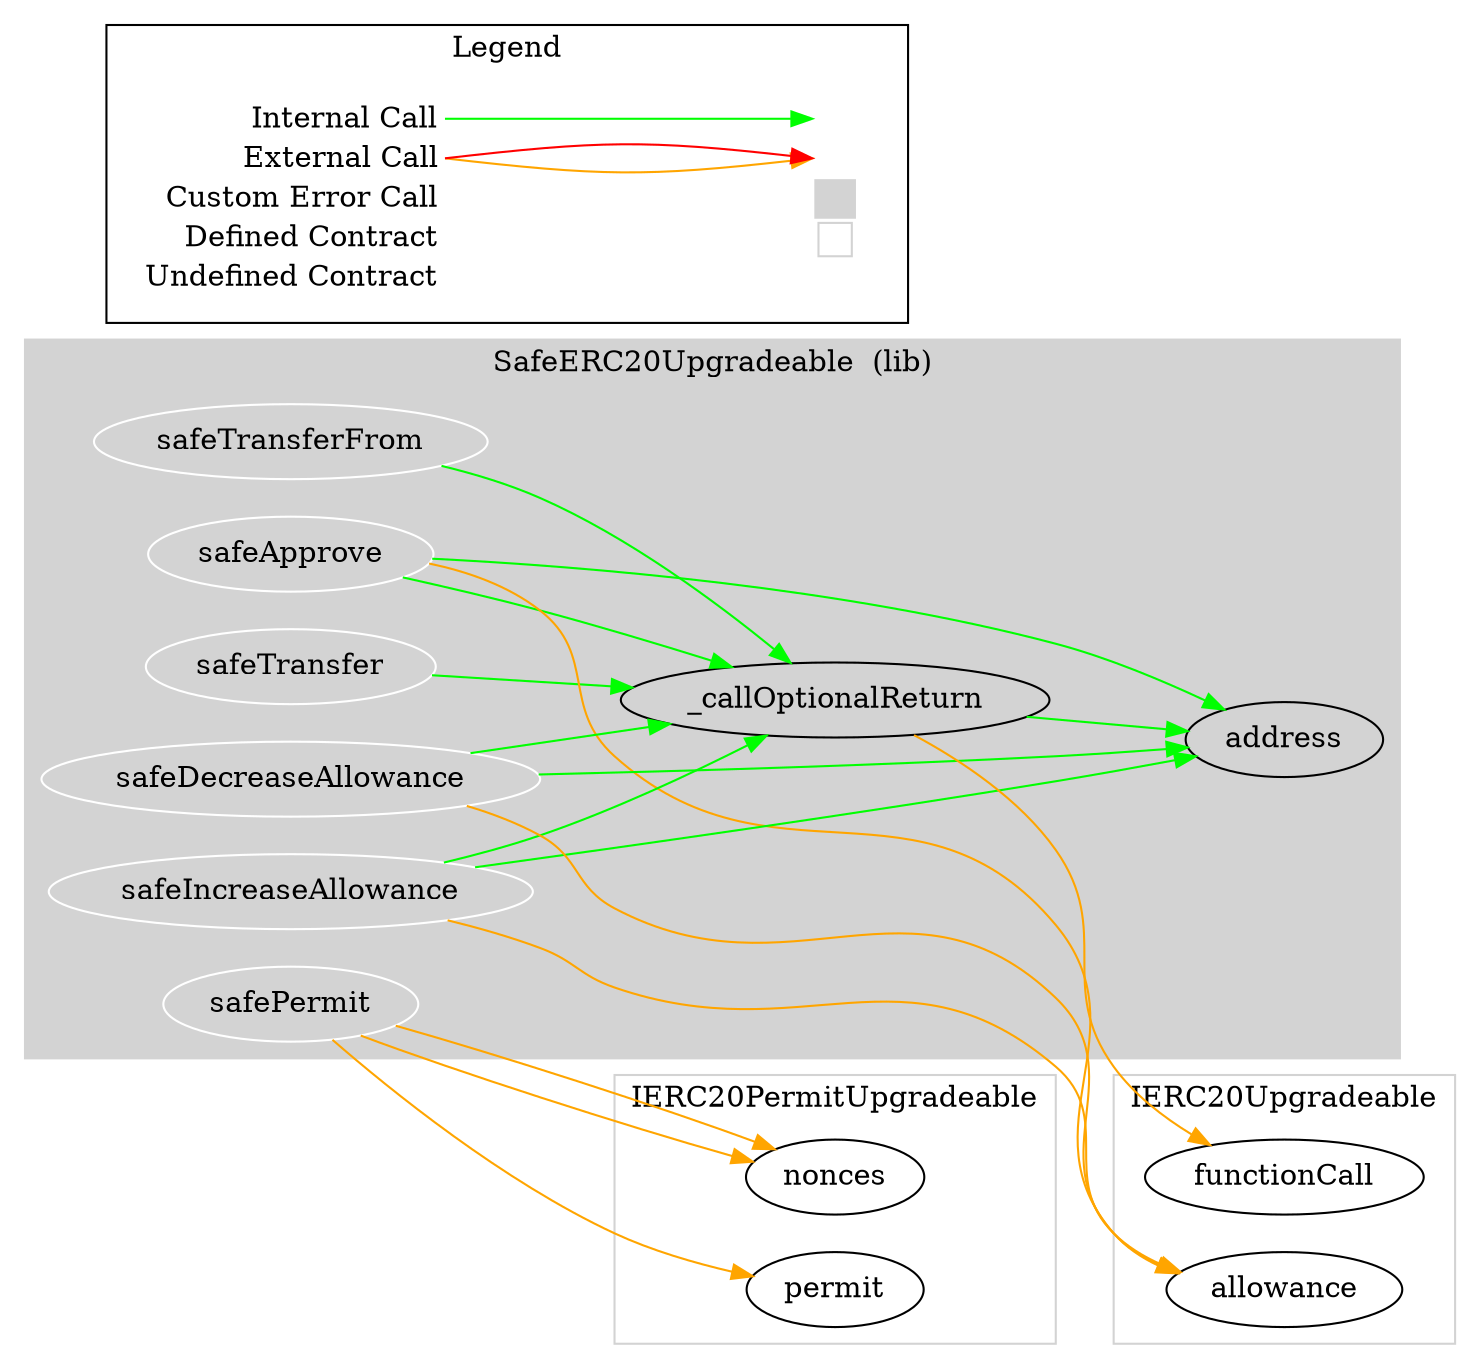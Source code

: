 digraph G {
  graph [ ratio = "auto", page = "100", compound =true ];
subgraph "clusterSafeERC20Upgradeable" {
  graph [ label = "SafeERC20Upgradeable  (lib)", color = "lightgray", style = "filled", bgcolor = "lightgray" ];
  "SafeERC20Upgradeable.safeTransfer" [ label = "safeTransfer", color = "white" ];
  "SafeERC20Upgradeable.safeTransferFrom" [ label = "safeTransferFrom", color = "white" ];
  "SafeERC20Upgradeable.safeApprove" [ label = "safeApprove", color = "white" ];
  "SafeERC20Upgradeable.safeIncreaseAllowance" [ label = "safeIncreaseAllowance", color = "white" ];
  "SafeERC20Upgradeable.safeDecreaseAllowance" [ label = "safeDecreaseAllowance", color = "white" ];
  "SafeERC20Upgradeable.safePermit" [ label = "safePermit", color = "white" ];
  "SafeERC20Upgradeable._callOptionalReturn" [ label = "_callOptionalReturn" ];
  "SafeERC20Upgradeable.address" [ label = "address" ];
}

subgraph "clusterIERC20Upgradeable" {
  graph [ label = "IERC20Upgradeable", color = "lightgray" ];
  "IERC20Upgradeable.allowance" [ label = "allowance" ];
  "IERC20Upgradeable.functionCall" [ label = "functionCall" ];
}

subgraph "clusterIERC20PermitUpgradeable" {
  graph [ label = "IERC20PermitUpgradeable", color = "lightgray" ];
  "IERC20PermitUpgradeable.nonces" [ label = "nonces" ];
  "IERC20PermitUpgradeable.permit" [ label = "permit" ];
}

  "SafeERC20Upgradeable.safeTransfer";
  "SafeERC20Upgradeable._callOptionalReturn";
  "SafeERC20Upgradeable.safeTransferFrom";
  "SafeERC20Upgradeable.safeApprove";
  "IERC20Upgradeable.allowance";
  "SafeERC20Upgradeable.address";
  "SafeERC20Upgradeable.safeIncreaseAllowance";
  "SafeERC20Upgradeable.safeDecreaseAllowance";
  "SafeERC20Upgradeable.safePermit";
  "IERC20PermitUpgradeable.nonces";
  "IERC20PermitUpgradeable.permit";
  "IERC20Upgradeable.functionCall";
  "SafeERC20Upgradeable.safeTransfer" -> "SafeERC20Upgradeable._callOptionalReturn" [ color = "green" ];
  "SafeERC20Upgradeable.safeTransferFrom" -> "SafeERC20Upgradeable._callOptionalReturn" [ color = "green" ];
  "SafeERC20Upgradeable.safeApprove" -> "IERC20Upgradeable.allowance" [ color = "orange" ];
  "SafeERC20Upgradeable.safeApprove" -> "SafeERC20Upgradeable.address" [ color = "green" ];
  "SafeERC20Upgradeable.safeApprove" -> "SafeERC20Upgradeable._callOptionalReturn" [ color = "green" ];
  "SafeERC20Upgradeable.safeIncreaseAllowance" -> "IERC20Upgradeable.allowance" [ color = "orange" ];
  "SafeERC20Upgradeable.safeIncreaseAllowance" -> "SafeERC20Upgradeable.address" [ color = "green" ];
  "SafeERC20Upgradeable.safeIncreaseAllowance" -> "SafeERC20Upgradeable._callOptionalReturn" [ color = "green" ];
  "SafeERC20Upgradeable.safeDecreaseAllowance" -> "IERC20Upgradeable.allowance" [ color = "orange" ];
  "SafeERC20Upgradeable.safeDecreaseAllowance" -> "SafeERC20Upgradeable.address" [ color = "green" ];
  "SafeERC20Upgradeable.safeDecreaseAllowance" -> "SafeERC20Upgradeable._callOptionalReturn" [ color = "green" ];
  "SafeERC20Upgradeable.safePermit" -> "IERC20PermitUpgradeable.nonces" [ color = "orange" ];
  "SafeERC20Upgradeable.safePermit" -> "IERC20PermitUpgradeable.permit" [ color = "orange" ];
  "SafeERC20Upgradeable.safePermit" -> "IERC20PermitUpgradeable.nonces" [ color = "orange" ];
  "SafeERC20Upgradeable._callOptionalReturn" -> "IERC20Upgradeable.functionCall" [ color = "orange" ];
  "SafeERC20Upgradeable._callOptionalReturn" -> "SafeERC20Upgradeable.address" [ color = "green" ];


rankdir=LR
node [shape=plaintext]
subgraph cluster_01 { 
label = "Legend";
key [label=<<table border="0" cellpadding="2" cellspacing="0" cellborder="0">
  <tr><td align="right" port="i1">Internal Call</td></tr>
  <tr><td align="right" port="i2">External Call</td></tr>
  <tr><td align="right" port="i2">Custom Error Call</td></tr>
  <tr><td align="right" port="i3">Defined Contract</td></tr>
  <tr><td align="right" port="i4">Undefined Contract</td></tr>
  </table>>]
key2 [label=<<table border="0" cellpadding="2" cellspacing="0" cellborder="0">
  <tr><td port="i1">&nbsp;&nbsp;&nbsp;</td></tr>
  <tr><td port="i2">&nbsp;&nbsp;&nbsp;</td></tr>
  <tr><td port="i3" bgcolor="lightgray">&nbsp;&nbsp;&nbsp;</td></tr>
  <tr><td port="i4">
    <table border="1" cellborder="0" cellspacing="0" cellpadding="7" color="lightgray">
      <tr>
       <td></td>
      </tr>
     </table>
  </td></tr>
  </table>>]
key:i1:e -> key2:i1:w [color="green"]
key:i2:e -> key2:i2:w [color="orange"]
key:i2:e -> key2:i2:w [color="red"]
}
}

